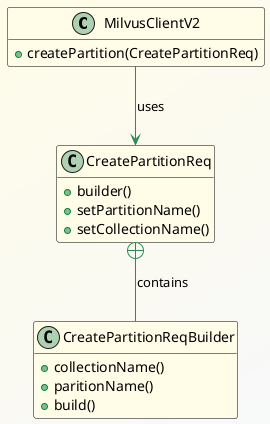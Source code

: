 @startuml
'https://plantuml.com/class-diagram
hide empty attributes
skinparam Handwritten false
skinparam ClassBorderColor black
skinparam BackgroundColor #fffce8/#f8f9fa
skinparam class {
 ArrowColor SeaGreen
 BackgroundColor #fffce8
}

class MilvusClientV2 {
   +createPartition(CreatePartitionReq)
}

class CreatePartitionReq {
   +builder()
   +setPartitionName()
   +setCollectionName()
}


class CreatePartitionReqBuilder {
   +collectionName()
   +paritionName()
   +build()
}

CreatePartitionReqBuilder -up-+ CreatePartitionReq: contains
MilvusClientV2 -down-> CreatePartitionReq: uses

@enduml